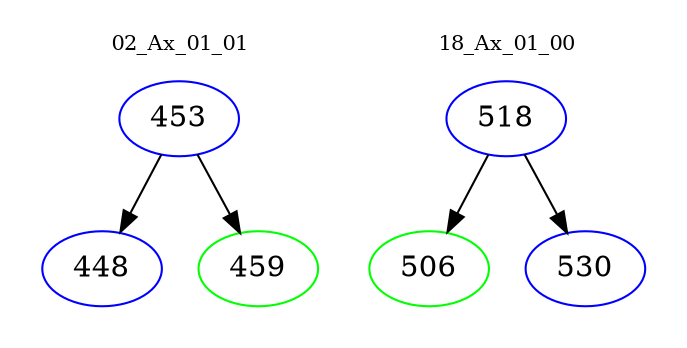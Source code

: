 digraph{
subgraph cluster_0 {
color = white
label = "02_Ax_01_01";
fontsize=10;
T0_453 [label="453", color="blue"]
T0_453 -> T0_448 [color="black"]
T0_448 [label="448", color="blue"]
T0_453 -> T0_459 [color="black"]
T0_459 [label="459", color="green"]
}
subgraph cluster_1 {
color = white
label = "18_Ax_01_00";
fontsize=10;
T1_518 [label="518", color="blue"]
T1_518 -> T1_506 [color="black"]
T1_506 [label="506", color="green"]
T1_518 -> T1_530 [color="black"]
T1_530 [label="530", color="blue"]
}
}
